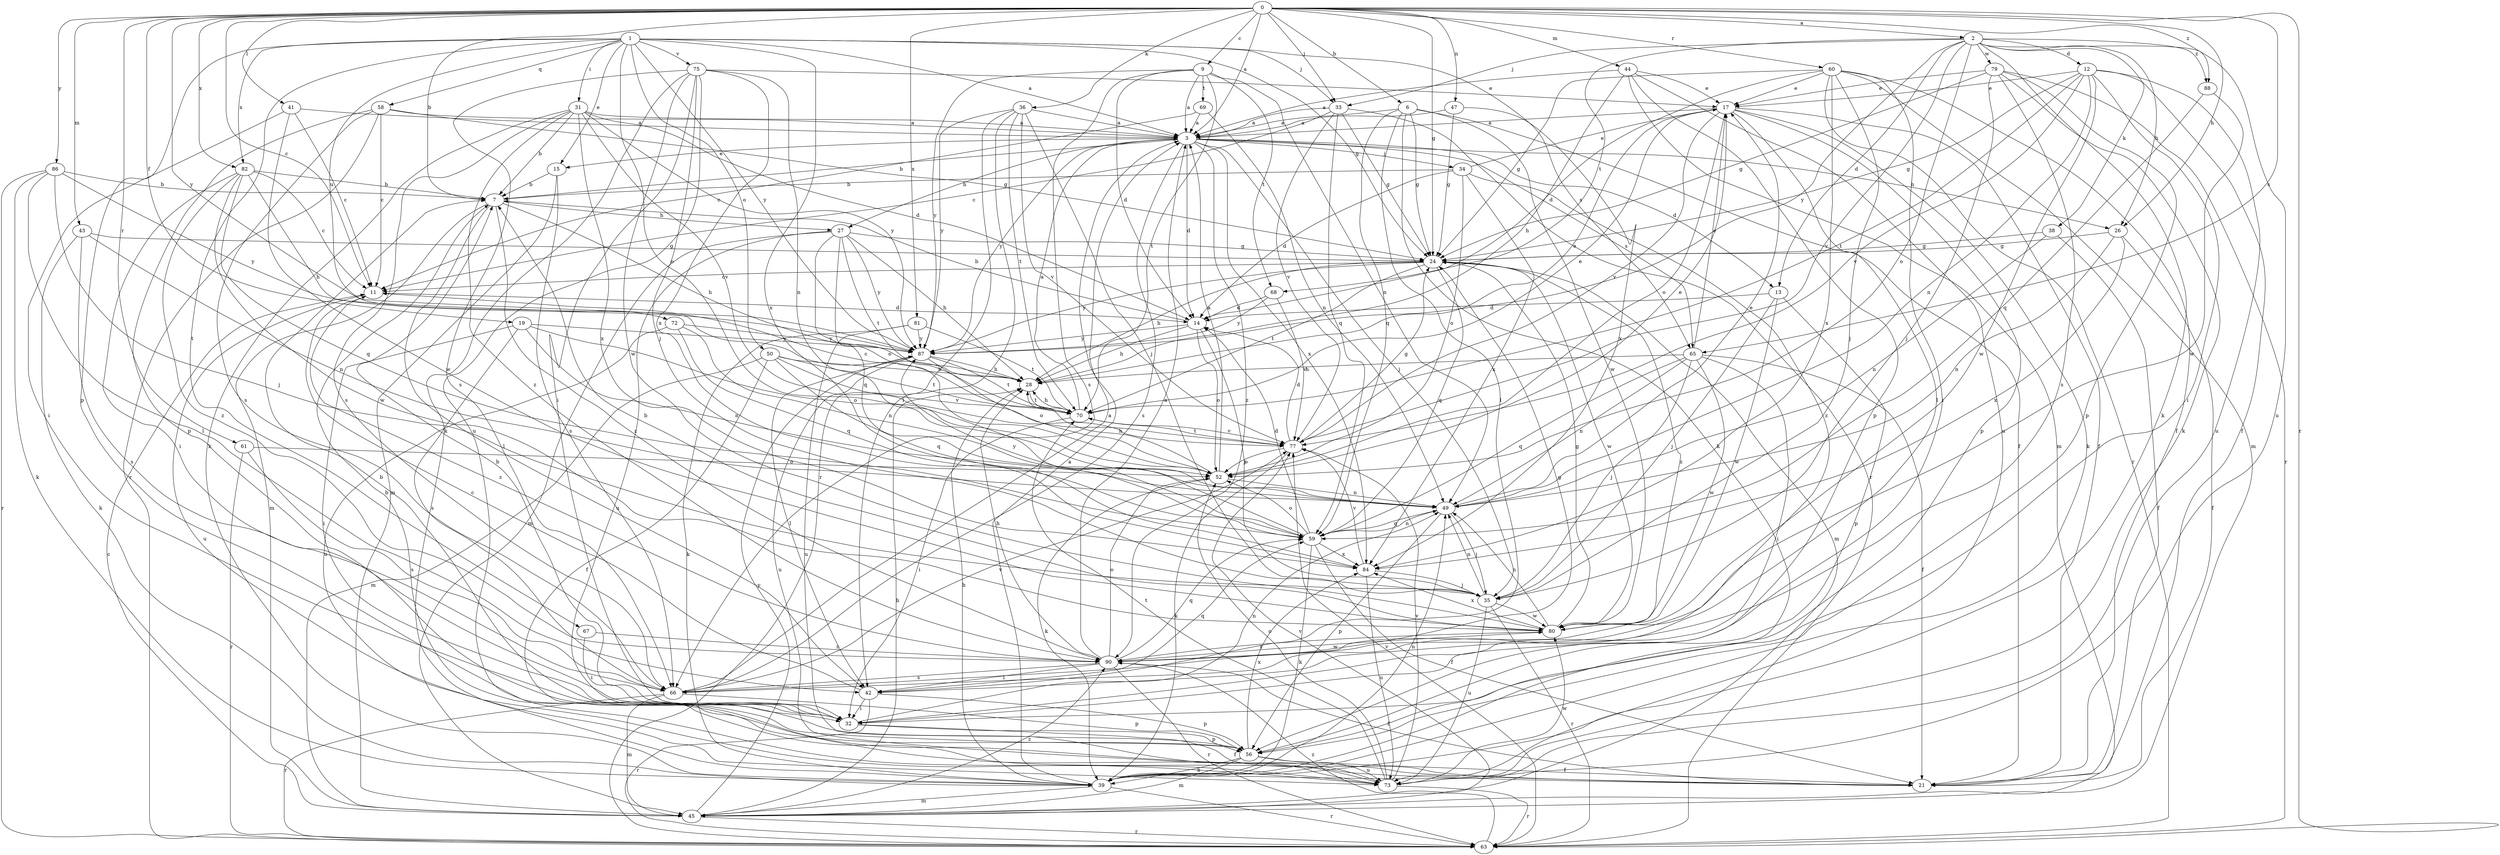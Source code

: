 strict digraph  {
0;
1;
2;
3;
6;
7;
9;
11;
12;
13;
14;
15;
17;
19;
21;
24;
26;
27;
28;
31;
32;
33;
34;
35;
36;
38;
39;
41;
42;
43;
44;
45;
47;
49;
50;
52;
56;
58;
59;
60;
61;
63;
65;
66;
67;
68;
69;
70;
72;
73;
75;
77;
79;
80;
81;
82;
84;
86;
87;
88;
90;
0 -> 2  [label=a];
0 -> 3  [label=a];
0 -> 6  [label=b];
0 -> 7  [label=b];
0 -> 9  [label=c];
0 -> 11  [label=c];
0 -> 19  [label=f];
0 -> 24  [label=g];
0 -> 26  [label=h];
0 -> 33  [label=j];
0 -> 36  [label=k];
0 -> 41  [label=l];
0 -> 43  [label=m];
0 -> 44  [label=m];
0 -> 47  [label=n];
0 -> 60  [label=r];
0 -> 61  [label=r];
0 -> 63  [label=r];
0 -> 65  [label=s];
0 -> 81  [label=x];
0 -> 82  [label=x];
0 -> 86  [label=y];
0 -> 87  [label=y];
0 -> 88  [label=z];
1 -> 3  [label=a];
1 -> 15  [label=e];
1 -> 24  [label=g];
1 -> 31  [label=i];
1 -> 33  [label=j];
1 -> 50  [label=o];
1 -> 52  [label=o];
1 -> 56  [label=p];
1 -> 58  [label=q];
1 -> 65  [label=s];
1 -> 67  [label=t];
1 -> 72  [label=u];
1 -> 75  [label=v];
1 -> 82  [label=x];
1 -> 84  [label=x];
1 -> 87  [label=y];
2 -> 12  [label=d];
2 -> 13  [label=d];
2 -> 26  [label=h];
2 -> 33  [label=j];
2 -> 38  [label=k];
2 -> 39  [label=k];
2 -> 52  [label=o];
2 -> 68  [label=t];
2 -> 73  [label=u];
2 -> 77  [label=v];
2 -> 79  [label=w];
2 -> 87  [label=y];
2 -> 88  [label=z];
3 -> 7  [label=b];
3 -> 13  [label=d];
3 -> 14  [label=d];
3 -> 15  [label=e];
3 -> 26  [label=h];
3 -> 27  [label=h];
3 -> 34  [label=j];
3 -> 35  [label=j];
3 -> 65  [label=s];
3 -> 66  [label=s];
3 -> 84  [label=x];
3 -> 87  [label=y];
3 -> 90  [label=z];
6 -> 3  [label=a];
6 -> 21  [label=f];
6 -> 24  [label=g];
6 -> 39  [label=k];
6 -> 42  [label=l];
6 -> 59  [label=q];
6 -> 80  [label=w];
7 -> 27  [label=h];
7 -> 28  [label=h];
7 -> 42  [label=l];
7 -> 45  [label=m];
7 -> 90  [label=z];
9 -> 3  [label=a];
9 -> 14  [label=d];
9 -> 49  [label=n];
9 -> 66  [label=s];
9 -> 68  [label=t];
9 -> 69  [label=t];
9 -> 70  [label=t];
9 -> 87  [label=y];
11 -> 14  [label=d];
11 -> 73  [label=u];
11 -> 90  [label=z];
12 -> 17  [label=e];
12 -> 21  [label=f];
12 -> 24  [label=g];
12 -> 32  [label=i];
12 -> 49  [label=n];
12 -> 70  [label=t];
12 -> 73  [label=u];
12 -> 77  [label=v];
12 -> 80  [label=w];
13 -> 14  [label=d];
13 -> 35  [label=j];
13 -> 56  [label=p];
13 -> 80  [label=w];
14 -> 7  [label=b];
14 -> 28  [label=h];
14 -> 35  [label=j];
14 -> 52  [label=o];
14 -> 87  [label=y];
15 -> 7  [label=b];
15 -> 45  [label=m];
15 -> 66  [label=s];
17 -> 3  [label=a];
17 -> 21  [label=f];
17 -> 39  [label=k];
17 -> 42  [label=l];
17 -> 52  [label=o];
17 -> 56  [label=p];
17 -> 77  [label=v];
19 -> 32  [label=i];
19 -> 49  [label=n];
19 -> 52  [label=o];
19 -> 66  [label=s];
19 -> 87  [label=y];
21 -> 7  [label=b];
24 -> 11  [label=c];
24 -> 28  [label=h];
24 -> 45  [label=m];
24 -> 59  [label=q];
24 -> 70  [label=t];
24 -> 80  [label=w];
24 -> 87  [label=y];
24 -> 90  [label=z];
26 -> 21  [label=f];
26 -> 24  [label=g];
26 -> 49  [label=n];
26 -> 84  [label=x];
27 -> 24  [label=g];
27 -> 28  [label=h];
27 -> 45  [label=m];
27 -> 52  [label=o];
27 -> 59  [label=q];
27 -> 70  [label=t];
27 -> 73  [label=u];
27 -> 87  [label=y];
28 -> 17  [label=e];
28 -> 70  [label=t];
31 -> 3  [label=a];
31 -> 7  [label=b];
31 -> 14  [label=d];
31 -> 39  [label=k];
31 -> 66  [label=s];
31 -> 77  [label=v];
31 -> 84  [label=x];
31 -> 87  [label=y];
31 -> 90  [label=z];
32 -> 7  [label=b];
32 -> 21  [label=f];
32 -> 49  [label=n];
32 -> 56  [label=p];
33 -> 3  [label=a];
33 -> 11  [label=c];
33 -> 24  [label=g];
33 -> 59  [label=q];
33 -> 63  [label=r];
33 -> 77  [label=v];
34 -> 7  [label=b];
34 -> 14  [label=d];
34 -> 17  [label=e];
34 -> 52  [label=o];
34 -> 84  [label=x];
34 -> 90  [label=z];
35 -> 49  [label=n];
35 -> 63  [label=r];
35 -> 73  [label=u];
35 -> 80  [label=w];
36 -> 3  [label=a];
36 -> 35  [label=j];
36 -> 42  [label=l];
36 -> 63  [label=r];
36 -> 70  [label=t];
36 -> 77  [label=v];
36 -> 87  [label=y];
38 -> 21  [label=f];
38 -> 24  [label=g];
38 -> 49  [label=n];
39 -> 3  [label=a];
39 -> 28  [label=h];
39 -> 45  [label=m];
39 -> 49  [label=n];
39 -> 63  [label=r];
41 -> 3  [label=a];
41 -> 11  [label=c];
41 -> 32  [label=i];
41 -> 80  [label=w];
42 -> 11  [label=c];
42 -> 32  [label=i];
42 -> 56  [label=p];
42 -> 59  [label=q];
42 -> 63  [label=r];
43 -> 24  [label=g];
43 -> 39  [label=k];
43 -> 49  [label=n];
43 -> 66  [label=s];
44 -> 3  [label=a];
44 -> 17  [label=e];
44 -> 28  [label=h];
44 -> 45  [label=m];
44 -> 56  [label=p];
44 -> 73  [label=u];
45 -> 11  [label=c];
45 -> 28  [label=h];
45 -> 63  [label=r];
45 -> 77  [label=v];
45 -> 87  [label=y];
45 -> 90  [label=z];
47 -> 3  [label=a];
47 -> 24  [label=g];
47 -> 84  [label=x];
49 -> 17  [label=e];
49 -> 35  [label=j];
49 -> 56  [label=p];
49 -> 59  [label=q];
50 -> 21  [label=f];
50 -> 28  [label=h];
50 -> 45  [label=m];
50 -> 59  [label=q];
50 -> 70  [label=t];
50 -> 77  [label=v];
52 -> 3  [label=a];
52 -> 17  [label=e];
52 -> 28  [label=h];
52 -> 39  [label=k];
52 -> 49  [label=n];
56 -> 7  [label=b];
56 -> 21  [label=f];
56 -> 39  [label=k];
56 -> 45  [label=m];
56 -> 73  [label=u];
56 -> 84  [label=x];
58 -> 3  [label=a];
58 -> 11  [label=c];
58 -> 24  [label=g];
58 -> 56  [label=p];
58 -> 63  [label=r];
58 -> 66  [label=s];
59 -> 14  [label=d];
59 -> 21  [label=f];
59 -> 39  [label=k];
59 -> 49  [label=n];
59 -> 52  [label=o];
59 -> 84  [label=x];
59 -> 87  [label=y];
60 -> 14  [label=d];
60 -> 17  [label=e];
60 -> 21  [label=f];
60 -> 24  [label=g];
60 -> 32  [label=i];
60 -> 35  [label=j];
60 -> 45  [label=m];
60 -> 63  [label=r];
60 -> 84  [label=x];
61 -> 52  [label=o];
61 -> 63  [label=r];
61 -> 66  [label=s];
63 -> 77  [label=v];
63 -> 90  [label=z];
65 -> 17  [label=e];
65 -> 21  [label=f];
65 -> 28  [label=h];
65 -> 32  [label=i];
65 -> 35  [label=j];
65 -> 49  [label=n];
65 -> 59  [label=q];
65 -> 80  [label=w];
66 -> 3  [label=a];
66 -> 24  [label=g];
66 -> 45  [label=m];
66 -> 56  [label=p];
66 -> 63  [label=r];
66 -> 77  [label=v];
67 -> 32  [label=i];
67 -> 90  [label=z];
68 -> 14  [label=d];
68 -> 77  [label=v];
68 -> 87  [label=y];
69 -> 3  [label=a];
69 -> 11  [label=c];
69 -> 49  [label=n];
70 -> 3  [label=a];
70 -> 11  [label=c];
70 -> 17  [label=e];
70 -> 28  [label=h];
70 -> 32  [label=i];
70 -> 77  [label=v];
72 -> 49  [label=n];
72 -> 59  [label=q];
72 -> 73  [label=u];
72 -> 87  [label=y];
73 -> 52  [label=o];
73 -> 63  [label=r];
73 -> 70  [label=t];
73 -> 77  [label=v];
73 -> 80  [label=w];
75 -> 17  [label=e];
75 -> 32  [label=i];
75 -> 35  [label=j];
75 -> 39  [label=k];
75 -> 49  [label=n];
75 -> 66  [label=s];
75 -> 73  [label=u];
75 -> 80  [label=w];
75 -> 84  [label=x];
77 -> 14  [label=d];
77 -> 24  [label=g];
77 -> 39  [label=k];
77 -> 52  [label=o];
77 -> 70  [label=t];
79 -> 17  [label=e];
79 -> 24  [label=g];
79 -> 35  [label=j];
79 -> 39  [label=k];
79 -> 56  [label=p];
79 -> 63  [label=r];
79 -> 66  [label=s];
80 -> 7  [label=b];
80 -> 24  [label=g];
80 -> 49  [label=n];
80 -> 84  [label=x];
80 -> 90  [label=z];
81 -> 39  [label=k];
81 -> 70  [label=t];
81 -> 73  [label=u];
81 -> 87  [label=y];
82 -> 7  [label=b];
82 -> 11  [label=c];
82 -> 28  [label=h];
82 -> 32  [label=i];
82 -> 59  [label=q];
82 -> 80  [label=w];
82 -> 90  [label=z];
84 -> 35  [label=j];
84 -> 73  [label=u];
84 -> 77  [label=v];
86 -> 7  [label=b];
86 -> 35  [label=j];
86 -> 39  [label=k];
86 -> 42  [label=l];
86 -> 63  [label=r];
86 -> 87  [label=y];
87 -> 28  [label=h];
87 -> 42  [label=l];
87 -> 52  [label=o];
87 -> 70  [label=t];
87 -> 73  [label=u];
88 -> 59  [label=q];
88 -> 80  [label=w];
90 -> 3  [label=a];
90 -> 21  [label=f];
90 -> 28  [label=h];
90 -> 42  [label=l];
90 -> 52  [label=o];
90 -> 59  [label=q];
90 -> 63  [label=r];
90 -> 66  [label=s];
90 -> 80  [label=w];
}
